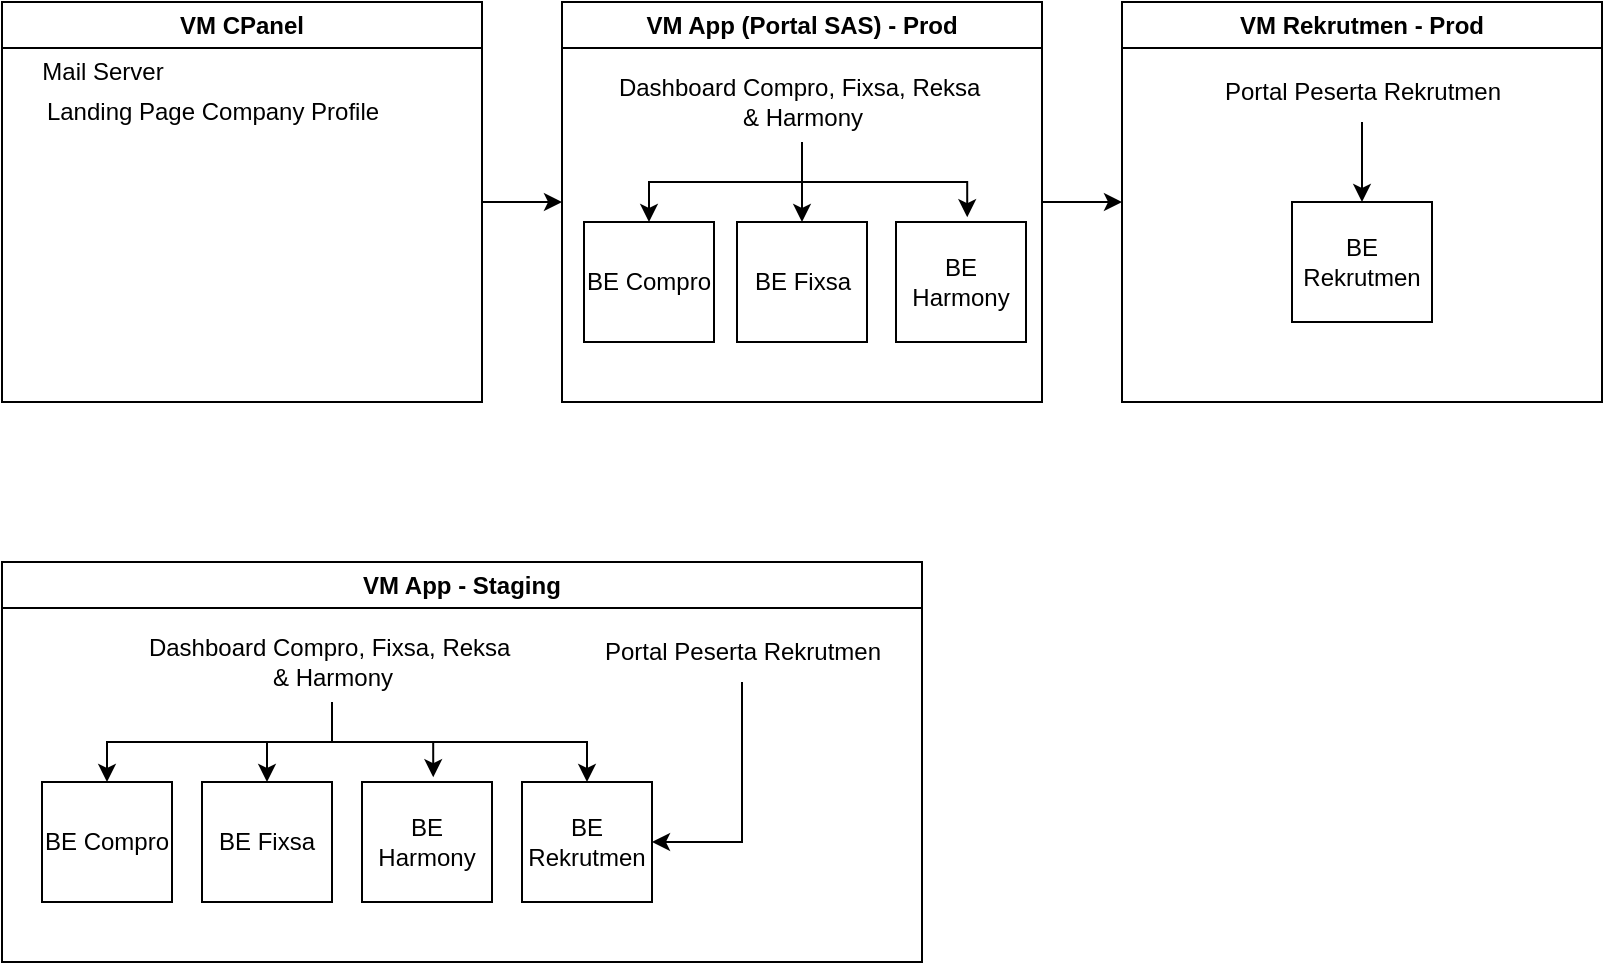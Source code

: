 <mxfile version="26.0.2">
  <diagram name="Page-1" id="LgnwesUbZjLgIbyOoJeA">
    <mxGraphModel dx="1179" dy="463" grid="1" gridSize="10" guides="1" tooltips="1" connect="1" arrows="1" fold="1" page="1" pageScale="1" pageWidth="850" pageHeight="1100" math="0" shadow="0">
      <root>
        <mxCell id="0" />
        <mxCell id="1" parent="0" />
        <mxCell id="CBKGdkRhBTzBrb7H6EpZ-33" style="edgeStyle=orthogonalEdgeStyle;rounded=0;orthogonalLoop=1;jettySize=auto;html=1;exitX=1;exitY=0.5;exitDx=0;exitDy=0;entryX=0;entryY=0.5;entryDx=0;entryDy=0;" edge="1" parent="1" source="CBKGdkRhBTzBrb7H6EpZ-8" target="CBKGdkRhBTzBrb7H6EpZ-9">
          <mxGeometry relative="1" as="geometry" />
        </mxCell>
        <mxCell id="CBKGdkRhBTzBrb7H6EpZ-8" value="VM CPanel" style="swimlane;whiteSpace=wrap;html=1;" vertex="1" parent="1">
          <mxGeometry x="40" y="120" width="240" height="200" as="geometry">
            <mxRectangle x="320" y="130" width="140" height="30" as="alternateBounds" />
          </mxGeometry>
        </mxCell>
        <mxCell id="CBKGdkRhBTzBrb7H6EpZ-16" value="Mail Server" style="text;html=1;align=center;verticalAlign=middle;resizable=0;points=[];autosize=1;strokeColor=none;fillColor=none;" vertex="1" parent="CBKGdkRhBTzBrb7H6EpZ-8">
          <mxGeometry x="10" y="20" width="80" height="30" as="geometry" />
        </mxCell>
        <mxCell id="CBKGdkRhBTzBrb7H6EpZ-18" value="Landing Page Company Profile" style="text;html=1;align=center;verticalAlign=middle;resizable=0;points=[];autosize=1;strokeColor=none;fillColor=none;" vertex="1" parent="CBKGdkRhBTzBrb7H6EpZ-8">
          <mxGeometry x="10" y="40" width="190" height="30" as="geometry" />
        </mxCell>
        <mxCell id="CBKGdkRhBTzBrb7H6EpZ-32" style="edgeStyle=orthogonalEdgeStyle;rounded=0;orthogonalLoop=1;jettySize=auto;html=1;exitX=1;exitY=0.5;exitDx=0;exitDy=0;entryX=0;entryY=0.5;entryDx=0;entryDy=0;" edge="1" parent="1" source="CBKGdkRhBTzBrb7H6EpZ-9" target="CBKGdkRhBTzBrb7H6EpZ-10">
          <mxGeometry relative="1" as="geometry" />
        </mxCell>
        <mxCell id="CBKGdkRhBTzBrb7H6EpZ-9" value="VM App (Portal SAS) - Prod" style="swimlane;whiteSpace=wrap;html=1;" vertex="1" parent="1">
          <mxGeometry x="320" y="120" width="240" height="200" as="geometry" />
        </mxCell>
        <mxCell id="CBKGdkRhBTzBrb7H6EpZ-24" value="" style="edgeStyle=orthogonalEdgeStyle;rounded=0;orthogonalLoop=1;jettySize=auto;html=1;" edge="1" parent="CBKGdkRhBTzBrb7H6EpZ-9" source="CBKGdkRhBTzBrb7H6EpZ-20" target="CBKGdkRhBTzBrb7H6EpZ-22">
          <mxGeometry relative="1" as="geometry" />
        </mxCell>
        <mxCell id="CBKGdkRhBTzBrb7H6EpZ-26" style="edgeStyle=orthogonalEdgeStyle;rounded=0;orthogonalLoop=1;jettySize=auto;html=1;entryX=0.5;entryY=0;entryDx=0;entryDy=0;" edge="1" parent="CBKGdkRhBTzBrb7H6EpZ-9" source="CBKGdkRhBTzBrb7H6EpZ-20" target="CBKGdkRhBTzBrb7H6EpZ-21">
          <mxGeometry relative="1" as="geometry" />
        </mxCell>
        <mxCell id="CBKGdkRhBTzBrb7H6EpZ-20" value="Dashboard Compro, Fixsa, Reksa&amp;nbsp;&lt;div&gt;&amp;amp; Harmony&lt;/div&gt;" style="text;html=1;align=center;verticalAlign=middle;resizable=0;points=[];autosize=1;strokeColor=none;fillColor=none;" vertex="1" parent="CBKGdkRhBTzBrb7H6EpZ-9">
          <mxGeometry x="15" y="30" width="210" height="40" as="geometry" />
        </mxCell>
        <mxCell id="CBKGdkRhBTzBrb7H6EpZ-21" value="BE Compro" style="whiteSpace=wrap;html=1;" vertex="1" parent="CBKGdkRhBTzBrb7H6EpZ-9">
          <mxGeometry x="11" y="110" width="65" height="60" as="geometry" />
        </mxCell>
        <mxCell id="CBKGdkRhBTzBrb7H6EpZ-22" value="BE Fixsa" style="whiteSpace=wrap;html=1;" vertex="1" parent="CBKGdkRhBTzBrb7H6EpZ-9">
          <mxGeometry x="87.5" y="110" width="65" height="60" as="geometry" />
        </mxCell>
        <mxCell id="CBKGdkRhBTzBrb7H6EpZ-23" value="BE Harmony" style="whiteSpace=wrap;html=1;" vertex="1" parent="CBKGdkRhBTzBrb7H6EpZ-9">
          <mxGeometry x="167" y="110" width="65" height="60" as="geometry" />
        </mxCell>
        <mxCell id="CBKGdkRhBTzBrb7H6EpZ-27" style="edgeStyle=orthogonalEdgeStyle;rounded=0;orthogonalLoop=1;jettySize=auto;html=1;entryX=0.548;entryY=-0.04;entryDx=0;entryDy=0;entryPerimeter=0;" edge="1" parent="CBKGdkRhBTzBrb7H6EpZ-9" source="CBKGdkRhBTzBrb7H6EpZ-20" target="CBKGdkRhBTzBrb7H6EpZ-23">
          <mxGeometry relative="1" as="geometry" />
        </mxCell>
        <mxCell id="CBKGdkRhBTzBrb7H6EpZ-10" value="VM Rekrutmen - Prod" style="swimlane;whiteSpace=wrap;html=1;" vertex="1" parent="1">
          <mxGeometry x="600" y="120" width="240" height="200" as="geometry">
            <mxRectangle x="320" y="130" width="140" height="30" as="alternateBounds" />
          </mxGeometry>
        </mxCell>
        <mxCell id="CBKGdkRhBTzBrb7H6EpZ-31" value="" style="edgeStyle=orthogonalEdgeStyle;rounded=0;orthogonalLoop=1;jettySize=auto;html=1;" edge="1" parent="CBKGdkRhBTzBrb7H6EpZ-10" source="CBKGdkRhBTzBrb7H6EpZ-28" target="CBKGdkRhBTzBrb7H6EpZ-30">
          <mxGeometry relative="1" as="geometry" />
        </mxCell>
        <mxCell id="CBKGdkRhBTzBrb7H6EpZ-28" value="Portal Peserta Rekrutmen" style="text;html=1;align=center;verticalAlign=middle;resizable=0;points=[];autosize=1;strokeColor=none;fillColor=none;" vertex="1" parent="CBKGdkRhBTzBrb7H6EpZ-10">
          <mxGeometry x="40" y="30" width="160" height="30" as="geometry" />
        </mxCell>
        <mxCell id="CBKGdkRhBTzBrb7H6EpZ-30" value="BE Rekrutmen" style="whiteSpace=wrap;html=1;" vertex="1" parent="CBKGdkRhBTzBrb7H6EpZ-10">
          <mxGeometry x="85" y="100" width="70" height="60" as="geometry" />
        </mxCell>
        <mxCell id="CBKGdkRhBTzBrb7H6EpZ-34" value="VM App - Staging" style="swimlane;whiteSpace=wrap;html=1;" vertex="1" parent="1">
          <mxGeometry x="40" y="400" width="460" height="200" as="geometry" />
        </mxCell>
        <mxCell id="CBKGdkRhBTzBrb7H6EpZ-35" value="" style="edgeStyle=orthogonalEdgeStyle;rounded=0;orthogonalLoop=1;jettySize=auto;html=1;" edge="1" parent="CBKGdkRhBTzBrb7H6EpZ-34" source="CBKGdkRhBTzBrb7H6EpZ-37" target="CBKGdkRhBTzBrb7H6EpZ-39">
          <mxGeometry relative="1" as="geometry" />
        </mxCell>
        <mxCell id="CBKGdkRhBTzBrb7H6EpZ-36" style="edgeStyle=orthogonalEdgeStyle;rounded=0;orthogonalLoop=1;jettySize=auto;html=1;entryX=0.5;entryY=0;entryDx=0;entryDy=0;" edge="1" parent="CBKGdkRhBTzBrb7H6EpZ-34" source="CBKGdkRhBTzBrb7H6EpZ-37" target="CBKGdkRhBTzBrb7H6EpZ-38">
          <mxGeometry relative="1" as="geometry" />
        </mxCell>
        <mxCell id="CBKGdkRhBTzBrb7H6EpZ-47" style="edgeStyle=orthogonalEdgeStyle;rounded=0;orthogonalLoop=1;jettySize=auto;html=1;entryX=0.5;entryY=0;entryDx=0;entryDy=0;" edge="1" parent="CBKGdkRhBTzBrb7H6EpZ-34" source="CBKGdkRhBTzBrb7H6EpZ-37" target="CBKGdkRhBTzBrb7H6EpZ-43">
          <mxGeometry relative="1" as="geometry" />
        </mxCell>
        <mxCell id="CBKGdkRhBTzBrb7H6EpZ-37" value="Dashboard Compro, Fixsa, Reksa&amp;nbsp;&lt;div&gt;&amp;amp; Harmony&lt;/div&gt;" style="text;html=1;align=center;verticalAlign=middle;resizable=0;points=[];autosize=1;strokeColor=none;fillColor=none;" vertex="1" parent="CBKGdkRhBTzBrb7H6EpZ-34">
          <mxGeometry x="60" y="30" width="210" height="40" as="geometry" />
        </mxCell>
        <mxCell id="CBKGdkRhBTzBrb7H6EpZ-38" value="BE Compro" style="whiteSpace=wrap;html=1;" vertex="1" parent="CBKGdkRhBTzBrb7H6EpZ-34">
          <mxGeometry x="20" y="110" width="65" height="60" as="geometry" />
        </mxCell>
        <mxCell id="CBKGdkRhBTzBrb7H6EpZ-39" value="BE Fixsa" style="whiteSpace=wrap;html=1;" vertex="1" parent="CBKGdkRhBTzBrb7H6EpZ-34">
          <mxGeometry x="100" y="110" width="65" height="60" as="geometry" />
        </mxCell>
        <mxCell id="CBKGdkRhBTzBrb7H6EpZ-40" value="BE Harmony" style="whiteSpace=wrap;html=1;" vertex="1" parent="CBKGdkRhBTzBrb7H6EpZ-34">
          <mxGeometry x="180" y="110" width="65" height="60" as="geometry" />
        </mxCell>
        <mxCell id="CBKGdkRhBTzBrb7H6EpZ-41" style="edgeStyle=orthogonalEdgeStyle;rounded=0;orthogonalLoop=1;jettySize=auto;html=1;entryX=0.548;entryY=-0.04;entryDx=0;entryDy=0;entryPerimeter=0;" edge="1" parent="CBKGdkRhBTzBrb7H6EpZ-34" source="CBKGdkRhBTzBrb7H6EpZ-37" target="CBKGdkRhBTzBrb7H6EpZ-40">
          <mxGeometry relative="1" as="geometry" />
        </mxCell>
        <mxCell id="CBKGdkRhBTzBrb7H6EpZ-43" value="BE Rekrutmen" style="whiteSpace=wrap;html=1;" vertex="1" parent="CBKGdkRhBTzBrb7H6EpZ-34">
          <mxGeometry x="260" y="110" width="65" height="60" as="geometry" />
        </mxCell>
        <mxCell id="CBKGdkRhBTzBrb7H6EpZ-49" style="edgeStyle=orthogonalEdgeStyle;rounded=0;orthogonalLoop=1;jettySize=auto;html=1;entryX=1;entryY=0.5;entryDx=0;entryDy=0;" edge="1" parent="CBKGdkRhBTzBrb7H6EpZ-34" source="CBKGdkRhBTzBrb7H6EpZ-48" target="CBKGdkRhBTzBrb7H6EpZ-43">
          <mxGeometry relative="1" as="geometry" />
        </mxCell>
        <mxCell id="CBKGdkRhBTzBrb7H6EpZ-48" value="Portal Peserta Rekrutmen" style="text;html=1;align=center;verticalAlign=middle;resizable=0;points=[];autosize=1;strokeColor=none;fillColor=none;" vertex="1" parent="CBKGdkRhBTzBrb7H6EpZ-34">
          <mxGeometry x="290" y="30" width="160" height="30" as="geometry" />
        </mxCell>
      </root>
    </mxGraphModel>
  </diagram>
</mxfile>
